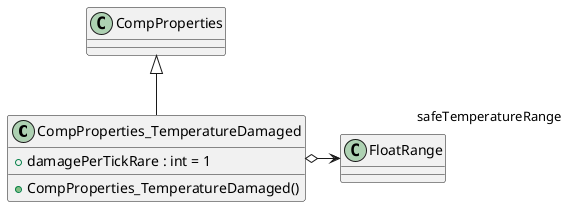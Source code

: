 @startuml
class CompProperties_TemperatureDamaged {
    + damagePerTickRare : int = 1
    + CompProperties_TemperatureDamaged()
}
CompProperties <|-- CompProperties_TemperatureDamaged
CompProperties_TemperatureDamaged o-> "safeTemperatureRange" FloatRange
@enduml
